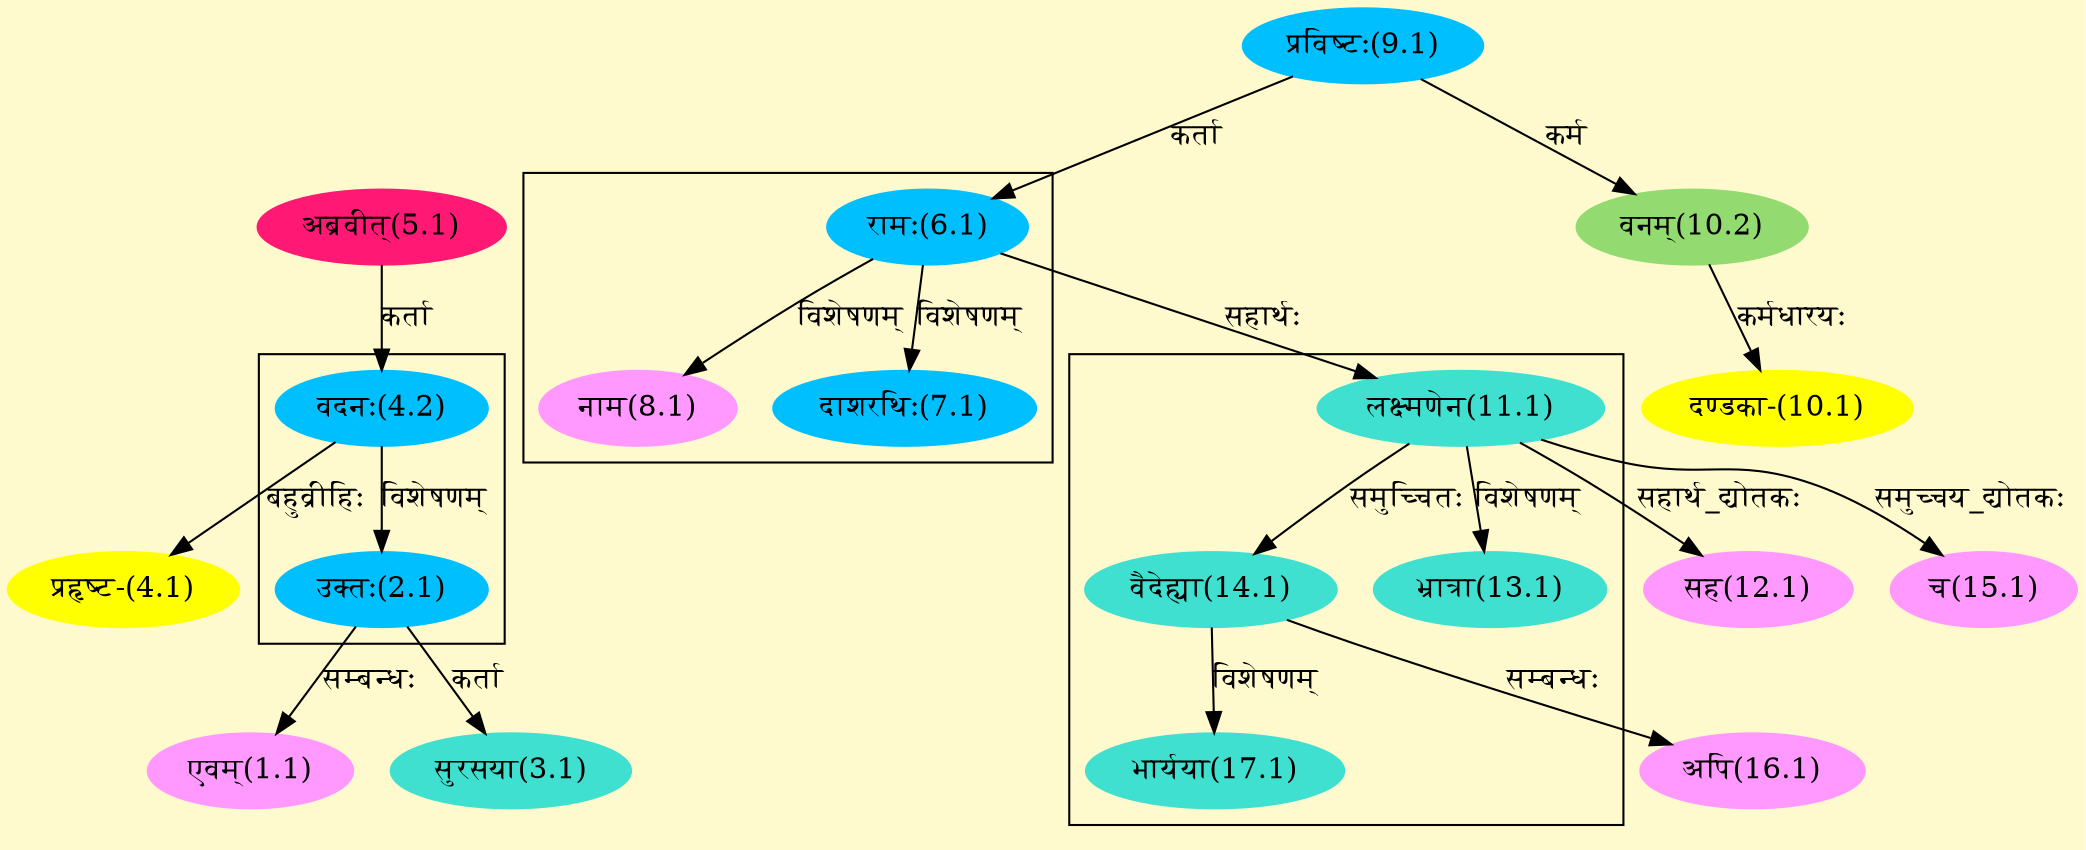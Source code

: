digraph G{
rankdir=BT;
 compound=true;
 bgcolor="lemonchiffon1";

subgraph cluster_1{
Node2_1 [style=filled, color="#00BFFF" label = "उक्तः(2.1)"]
Node4_2 [style=filled, color="#00BFFF" label = "वदनः(4.2)"]

}

subgraph cluster_2{
Node7_1 [style=filled, color="#00BFFF" label = "दाशरथिः(7.1)"]
Node6_1 [style=filled, color="#00BFFF" label = "रामः(6.1)"]
Node8_1 [style=filled, color="#FF99FF" label = "नाम(8.1)"]

}

subgraph cluster_3{
Node13_1 [style=filled, color="#40E0D0" label = "भ्रात्रा(13.1)"]
Node11_1 [style=filled, color="#40E0D0" label = "लक्ष्मणेन(11.1)"]
Node14_1 [style=filled, color="#40E0D0" label = "वैदेह्या(14.1)"]
Node17_1 [style=filled, color="#40E0D0" label = "भार्यया(17.1)"]

}
Node1_1 [style=filled, color="#FF99FF" label = "एवम्(1.1)"]
Node2_1 [style=filled, color="#00BFFF" label = "उक्तः(2.1)"]
Node3_1 [style=filled, color="#40E0D0" label = "सुरसया(3.1)"]
Node4_1 [style=filled, color="#FFFF00" label = "प्रहृष्ट-(4.1)"]
Node4_2 [style=filled, color="#00BFFF" label = "वदनः(4.2)"]
Node5_1 [style=filled, color="#FF1975" label = "अब्रवीत्(5.1)"]
Node [style=filled, color="" label = "()"]
Node6_1 [style=filled, color="#00BFFF" label = "रामः(6.1)"]
Node9_1 [style=filled, color="#00BFFF" label = "प्रविष्टः(9.1)"]
Node10_1 [style=filled, color="#FFFF00" label = "दण्डका-(10.1)"]
Node10_2 [style=filled, color="#93DB70" label = "वनम्(10.2)"]
Node11_1 [style=filled, color="#40E0D0" label = "लक्ष्मणेन(11.1)"]
Node12_1 [style=filled, color="#FF99FF" label = "सह(12.1)"]
Node15_1 [style=filled, color="#FF99FF" label = "च(15.1)"]
Node16_1 [style=filled, color="#FF99FF" label = "अपि(16.1)"]
Node14_1 [style=filled, color="#40E0D0" label = "वैदेह्या(14.1)"]
/* Start of Relations section */

Node1_1 -> Node2_1 [  label="सम्बन्धः"  dir="back" ]
Node2_1 -> Node4_2 [  label="विशेषणम्"  dir="back" ]
Node3_1 -> Node2_1 [  label="कर्ता"  dir="back" ]
Node4_1 -> Node4_2 [  label="बहुव्रीहिः"  dir="back" ]
Node4_2 -> Node5_1 [  label="कर्ता"  dir="back" ]
Node6_1 -> Node9_1 [  label="कर्ता"  dir="back" ]
Node7_1 -> Node6_1 [  label="विशेषणम्"  dir="back" ]
Node8_1 -> Node6_1 [  label="विशेषणम्"  dir="back" ]
Node10_1 -> Node10_2 [  label="कर्मधारयः"  dir="back" ]
Node10_2 -> Node9_1 [  label="कर्म"  dir="back" ]
Node11_1 -> Node6_1 [  label="सहार्थः"  dir="back" ]
Node12_1 -> Node11_1 [  label="सहार्थ_द्योतकः"  dir="back" ]
Node13_1 -> Node11_1 [  label="विशेषणम्"  dir="back" ]
Node14_1 -> Node11_1 [  label="समुच्चितः"  dir="back" ]
Node15_1 -> Node11_1 [  label="समुच्चय_द्योतकः"  dir="back" ]
Node16_1 -> Node14_1 [  label="सम्बन्धः"  dir="back" ]
Node17_1 -> Node14_1 [  label="विशेषणम्"  dir="back" ]
}
